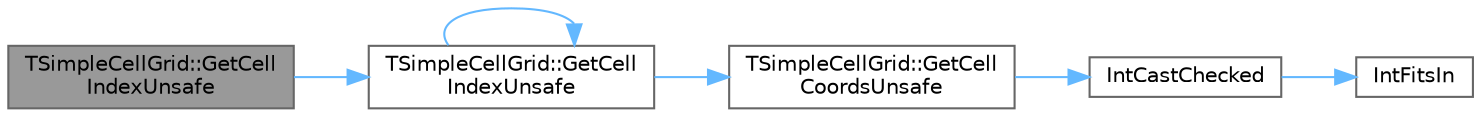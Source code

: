 digraph "TSimpleCellGrid::GetCellIndexUnsafe"
{
 // INTERACTIVE_SVG=YES
 // LATEX_PDF_SIZE
  bgcolor="transparent";
  edge [fontname=Helvetica,fontsize=10,labelfontname=Helvetica,labelfontsize=10];
  node [fontname=Helvetica,fontsize=10,shape=box,height=0.2,width=0.4];
  rankdir="LR";
  Node1 [id="Node000001",label="TSimpleCellGrid::GetCell\lIndexUnsafe",height=0.2,width=0.4,color="gray40", fillcolor="grey60", style="filled", fontcolor="black",tooltip="Convert (X,Y) coords on grid to cell index, result can be invalid."];
  Node1 -> Node2 [id="edge1_Node000001_Node000002",color="steelblue1",style="solid",tooltip=" "];
  Node2 [id="Node000002",label="TSimpleCellGrid::GetCell\lIndexUnsafe",height=0.2,width=0.4,color="grey40", fillcolor="white", style="filled",URL="$d2/dcb/structTSimpleCellGrid.html#aa481261fbf8e614f86e0300589a6cd76",tooltip="Convert world location to cell index, result can be invalid."];
  Node2 -> Node3 [id="edge2_Node000002_Node000003",color="steelblue1",style="solid",tooltip=" "];
  Node3 [id="Node000003",label="TSimpleCellGrid::GetCell\lCoordsUnsafe",height=0.2,width=0.4,color="grey40", fillcolor="white", style="filled",URL="$d2/dcb/structTSimpleCellGrid.html#acd1fc04906bda98d6ab3cf9e30d9a0b6",tooltip="Convert world location to (X,Y) coords on grid, result can be outside grid."];
  Node3 -> Node4 [id="edge3_Node000003_Node000004",color="steelblue1",style="solid",tooltip=" "];
  Node4 [id="Node000004",label="IntCastChecked",height=0.2,width=0.4,color="grey40", fillcolor="white", style="filled",URL="$d4/d24/UnrealTemplate_8h.html#a886a4da9a454571f96b5c89d4f26bc31",tooltip="Cast and check that value fits in OutType."];
  Node4 -> Node5 [id="edge4_Node000004_Node000005",color="steelblue1",style="solid",tooltip=" "];
  Node5 [id="Node000005",label="IntFitsIn",height=0.2,width=0.4,color="grey40", fillcolor="white", style="filled",URL="$d4/d24/UnrealTemplate_8h.html#a9a4800af259748724f3bddeaa0ebdad0",tooltip="Test if value can make a lossless static_cast roundtrip via OutType without a sign change."];
  Node2 -> Node2 [id="edge5_Node000002_Node000002",color="steelblue1",style="solid",tooltip=" "];
}
